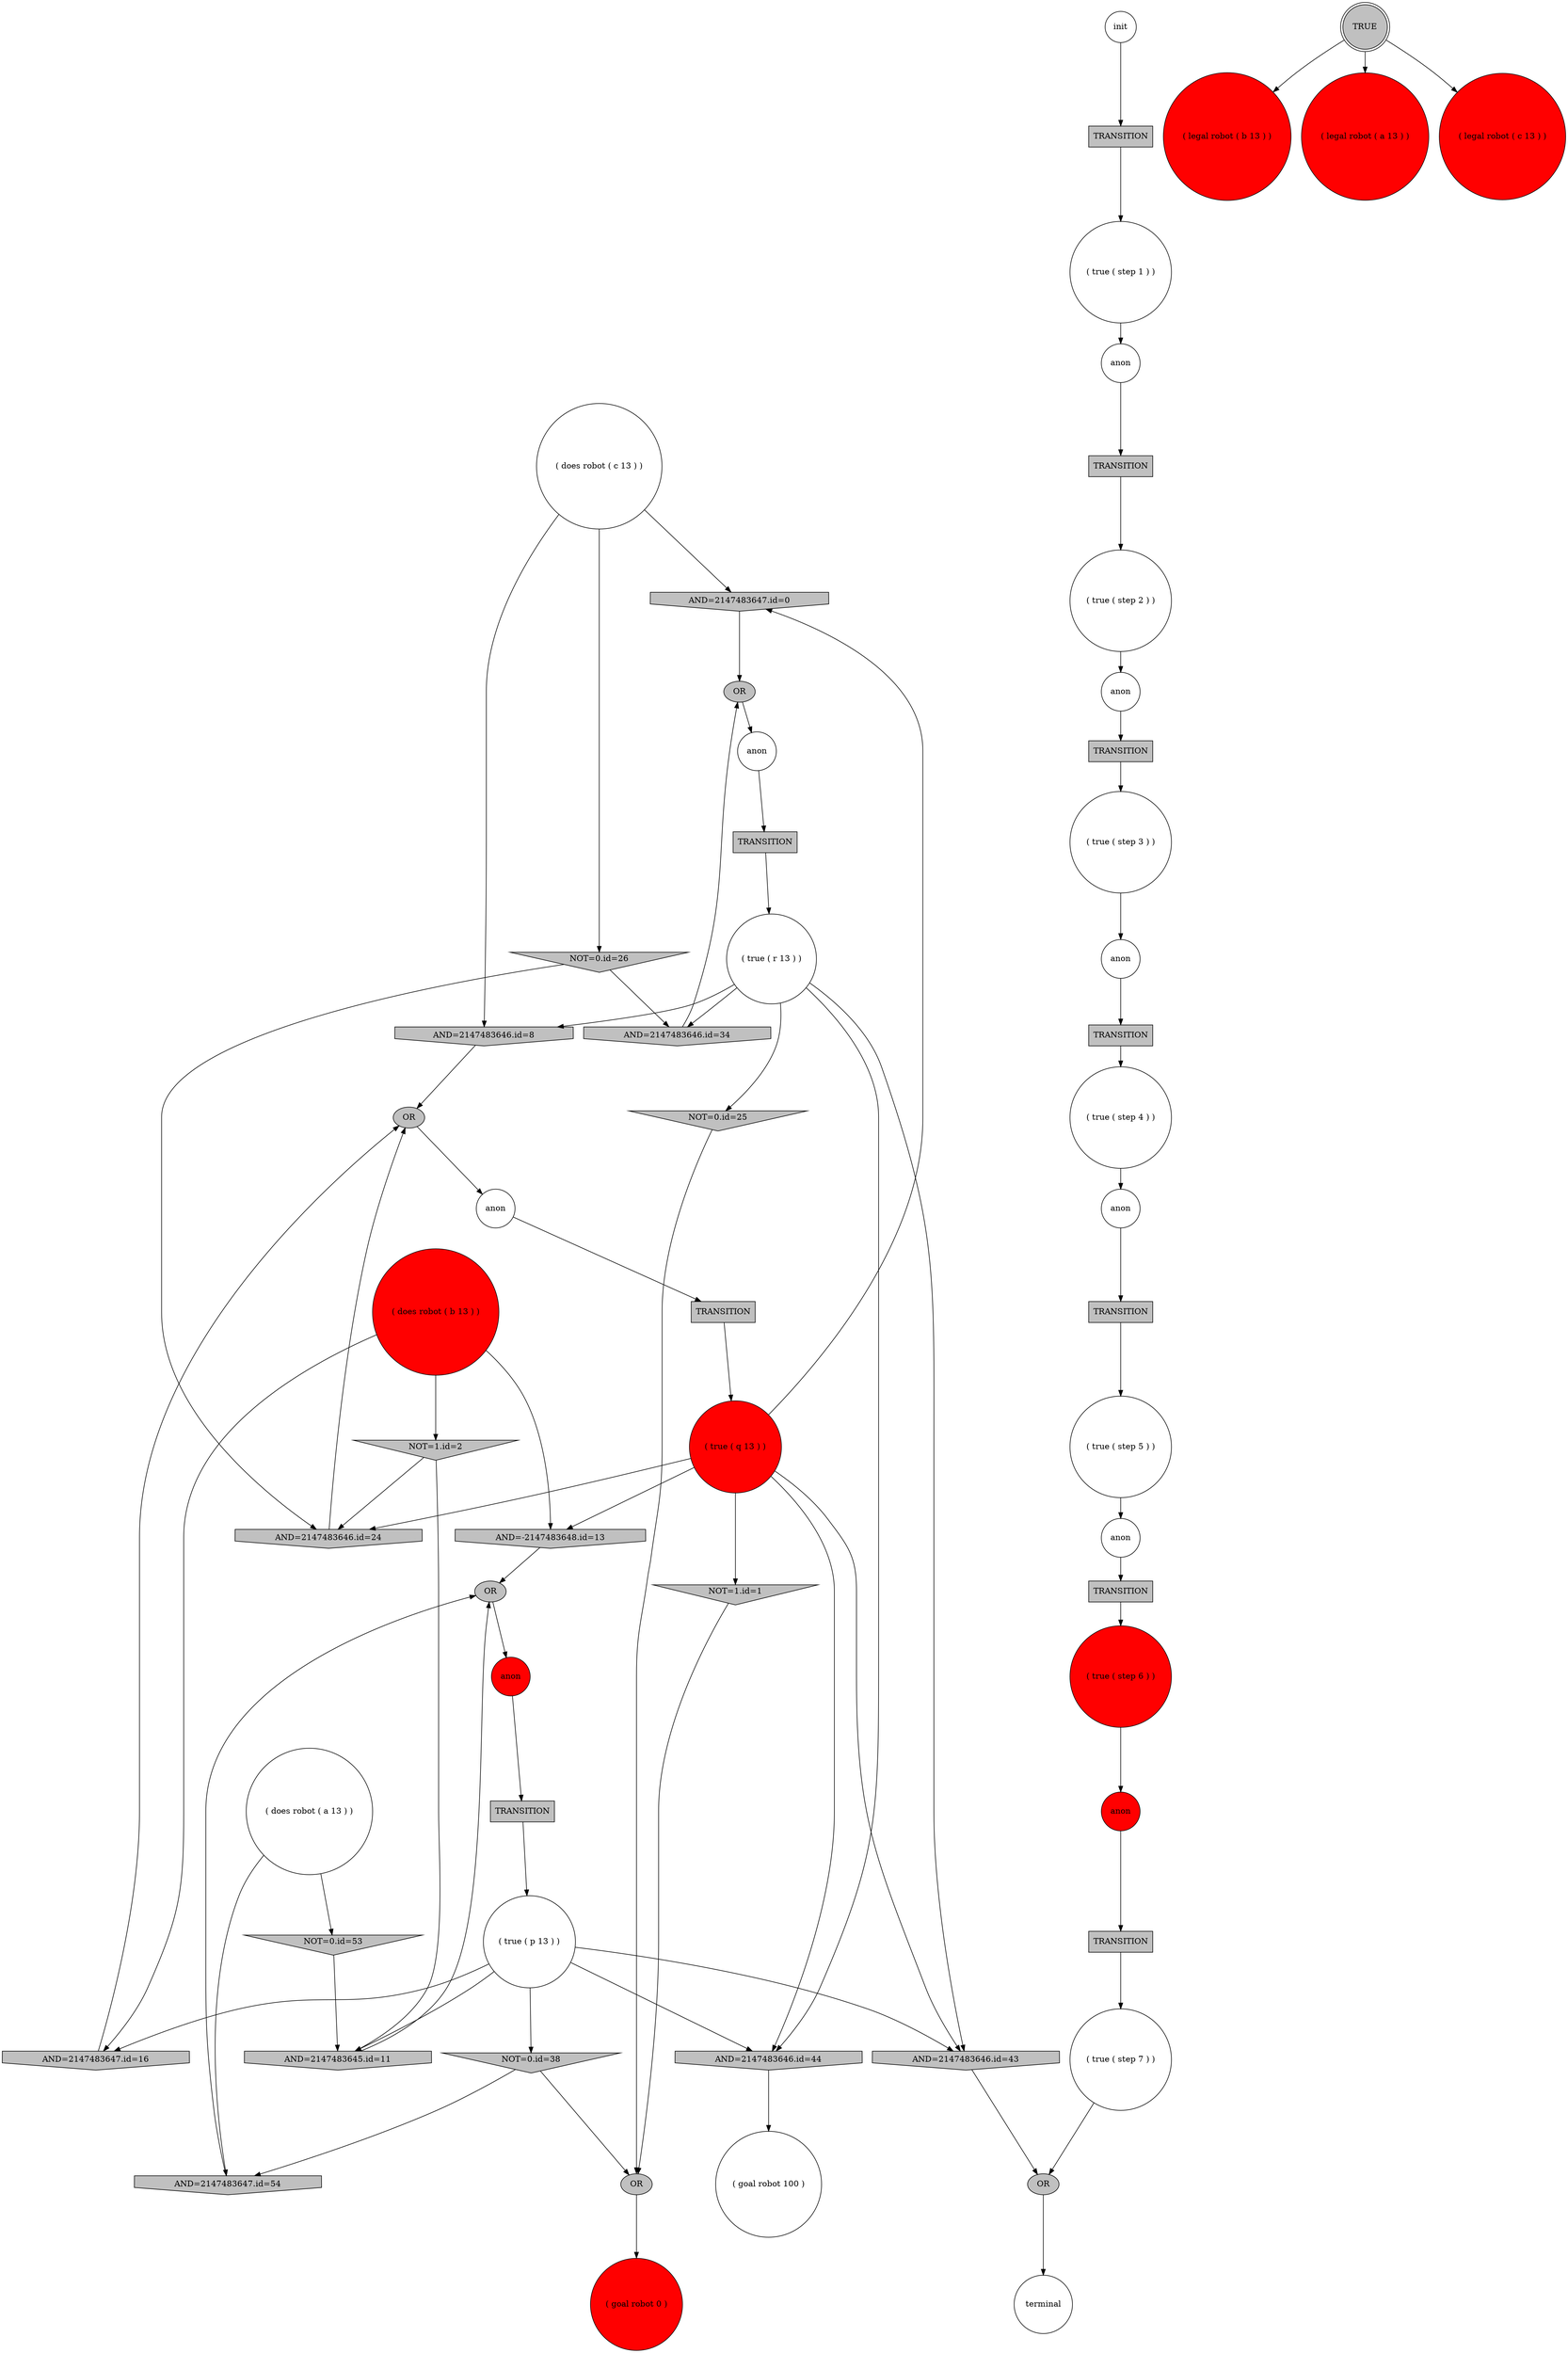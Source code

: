 digraph propNet
{
	"@57c63fd4"[shape=invhouse, style= filled, fillcolor=grey, label="AND=2147483647.id=0"]; "@57c63fd4"->"@2f52383f"; 
	"@3ea82eb3"[shape=invtriangle, style= filled, fillcolor=grey, label="NOT=1.id=1"]; "@3ea82eb3"->"@16cad9d0"; 
	"@9344906"[shape=invtriangle, style= filled, fillcolor=grey, label="NOT=1.id=2"]; "@9344906"->"@1a262acc"; "@9344906"->"@3b989906"; 
	"@60510866"[shape=circle, style= filled, fillcolor=white, label="( true ( step 1 ) )"]; "@60510866"->"@2db2aea7"; 
	"@47acaff8"[shape=ellipse, style= filled, fillcolor=grey, label="OR"]; "@47acaff8"->"@71cf3749"; 
	"@253f9db2"[shape=box, style= filled, fillcolor=grey, label="TRANSITION"]; "@253f9db2"->"@60510866"; 
	"@3e11268c"[shape=box, style= filled, fillcolor=grey, label="TRANSITION"]; "@3e11268c"->"@597f3b80"; 
	"@2c5984ec"[shape=circle, style= filled, fillcolor=red, label="( legal robot ( b 13 ) )"]; 
	"@1bd0036b"[shape=invhouse, style= filled, fillcolor=grey, label="AND=2147483646.id=8"]; "@1bd0036b"->"@47acaff8"; 
	"@340ab4ce"[shape=circle, style= filled, fillcolor=white, label="( true ( p 13 ) )"]; "@340ab4ce"->"@107ca1dc"; "@340ab4ce"->"@5ef5abb5"; "@340ab4ce"->"@7d003127"; "@340ab4ce"->"@1a262acc"; "@340ab4ce"->"@454ab054"; 
	"@20f0002e"[shape=circle, style= filled, fillcolor=white, label="init"]; "@20f0002e"->"@253f9db2"; 
	"@1a262acc"[shape=invhouse, style= filled, fillcolor=grey, label="AND=2147483645.id=11"]; "@1a262acc"->"@5a863354"; 
	"@3fb54ea2"[shape=circle, style= filled, fillcolor=white, label="anon"]; "@3fb54ea2"->"@26a9c758"; 
	"@73efaac1"[shape=invhouse, style= filled, fillcolor=grey, label="AND=-2147483648.id=13"]; "@73efaac1"->"@5a863354"; 
	"@32e7db8d"[shape=circle, style= filled, fillcolor=white, label="anon"]; "@32e7db8d"->"@61b7d567"; 
	"@422f3355"[shape=circle, style= filled, fillcolor=white, label="anon"]; "@422f3355"->"@3fa2f60f"; 
	"@107ca1dc"[shape=invhouse, style= filled, fillcolor=grey, label="AND=2147483647.id=16"]; "@107ca1dc"->"@47acaff8"; 
	"@3fa2f60f"[shape=box, style= filled, fillcolor=grey, label="TRANSITION"]; "@3fa2f60f"->"@3385acf3"; 
	"@404721ff"[shape=circle, style= filled, fillcolor=white, label="( true ( step 4 ) )"]; "@404721ff"->"@b99a518"; 
	"@5a863354"[shape=ellipse, style= filled, fillcolor=grey, label="OR"]; "@5a863354"->"@3c6bb777"; 
	"@26a9c758"[shape=box, style= filled, fillcolor=grey, label="TRANSITION"]; "@26a9c758"->"@7eb17911"; 
	"@58f36ac3"[shape=box, style= filled, fillcolor=grey, label="TRANSITION"]; "@58f36ac3"->"@28c43b33"; 
	"@27e52da1"[shape=circle, style= filled, fillcolor=red, label="( legal robot ( a 13 ) )"]; 
	"@555bef08"[shape=circle, style= filled, fillcolor=red, label="( true ( step 6 ) )"]; "@555bef08"->"@79189284"; 
	"@3b989906"[shape=invhouse, style= filled, fillcolor=grey, label="AND=2147483646.id=24"]; "@3b989906"->"@47acaff8"; 
	"@6cc5d679"[shape=invtriangle, style= filled, fillcolor=grey, label="NOT=0.id=25"]; "@6cc5d679"->"@16cad9d0"; 
	"@e095cc4"[shape=invtriangle, style= filled, fillcolor=grey, label="NOT=0.id=26"]; "@e095cc4"->"@3fdf3c1d"; "@e095cc4"->"@3b989906"; 
	"@7012d2c9"[shape=circle, style= filled, fillcolor=white, label="anon"]; "@7012d2c9"->"@434bd586"; 
	"@597f3b80"[shape=circle, style= filled, fillcolor=red, label="( true ( q 13 ) )"]; "@597f3b80"->"@5ef5abb5"; "@597f3b80"->"@57c63fd4"; "@597f3b80"->"@3ea82eb3"; "@597f3b80"->"@3b989906"; "@597f3b80"->"@73efaac1"; "@597f3b80"->"@454ab054"; 
	"@2db2aea7"[shape=circle, style= filled, fillcolor=white, label="anon"]; "@2db2aea7"->"@15539089"; 
	"@3c6bb777"[shape=circle, style= filled, fillcolor=red, label="anon"]; "@3c6bb777"->"@5ef4325d"; 
	"@9183278"[shape=ellipse, style= filled, fillcolor=grey, label="OR"]; "@9183278"->"@6fe068eb"; 
	"@59033a79"[shape=circle, style= filled, fillcolor=red, label="( legal robot ( c 13 ) )"]; 
	"@79189284"[shape=circle, style= filled, fillcolor=red, label="anon"]; "@79189284"->"@58f36ac3"; 
	"@3fdf3c1d"[shape=invhouse, style= filled, fillcolor=grey, label="AND=2147483646.id=34"]; "@3fdf3c1d"->"@2f52383f"; 
	"@43eb7001"[shape=circle, style= filled, fillcolor=white, label="( true ( step 2 ) )"]; "@43eb7001"->"@3fb54ea2"; 
	"@28c43b33"[shape=circle, style= filled, fillcolor=white, label="( true ( step 7 ) )"]; "@28c43b33"->"@9183278"; 
	"@384cfc6e"[shape=circle, style= filled, fillcolor=white, label="( goal robot 100 )"]; 
	"@7d003127"[shape=invtriangle, style= filled, fillcolor=grey, label="NOT=0.id=38"]; "@7d003127"->"@3355bc56"; "@7d003127"->"@16cad9d0"; 
	"@29768d48"[shape=circle, style= filled, fillcolor=white, label="( does robot ( c 13 ) )"]; "@29768d48"->"@57c63fd4"; "@29768d48"->"@1bd0036b"; "@29768d48"->"@e095cc4"; 
	"@35f27157"[shape=box, style= filled, fillcolor=grey, label="TRANSITION"]; "@35f27157"->"@594c8f42"; 
	"@5ef4325d"[shape=box, style= filled, fillcolor=grey, label="TRANSITION"]; "@5ef4325d"->"@340ab4ce"; 
	"@61b7d567"[shape=box, style= filled, fillcolor=grey, label="TRANSITION"]; "@61b7d567"->"@555bef08"; 
	"@454ab054"[shape=invhouse, style= filled, fillcolor=grey, label="AND=2147483646.id=43"]; "@454ab054"->"@9183278"; 
	"@5ef5abb5"[shape=invhouse, style= filled, fillcolor=grey, label="AND=2147483646.id=44"]; "@5ef5abb5"->"@384cfc6e"; 
	"@3f622202"[shape=circle, style= filled, fillcolor=white, label="( does robot ( a 13 ) )"]; "@3f622202"->"@3355bc56"; "@3f622202"->"@7672d091"; 
	"@6c6069f8"[shape=circle, style= filled, fillcolor=red, label="( does robot ( b 13 ) )"]; "@6c6069f8"->"@107ca1dc"; "@6c6069f8"->"@9344906"; "@6c6069f8"->"@73efaac1"; 
	"@1375eed2"[shape=doublecircle, style= filled, fillcolor=grey, label="TRUE"]; "@1375eed2"->"@2c5984ec"; "@1375eed2"->"@27e52da1"; "@1375eed2"->"@59033a79"; 
	"@15539089"[shape=box, style= filled, fillcolor=grey, label="TRANSITION"]; "@15539089"->"@43eb7001"; 
	"@594c8f42"[shape=circle, style= filled, fillcolor=white, label="( true ( step 5 ) )"]; "@594c8f42"->"@32e7db8d"; 
	"@b99a518"[shape=circle, style= filled, fillcolor=white, label="anon"]; "@b99a518"->"@35f27157"; 
	"@71cf3749"[shape=circle, style= filled, fillcolor=white, label="anon"]; "@71cf3749"->"@3e11268c"; 
	"@434bd586"[shape=box, style= filled, fillcolor=grey, label="TRANSITION"]; "@434bd586"->"@404721ff"; 
	"@7672d091"[shape=invtriangle, style= filled, fillcolor=grey, label="NOT=0.id=53"]; "@7672d091"->"@1a262acc"; 
	"@3355bc56"[shape=invhouse, style= filled, fillcolor=grey, label="AND=2147483647.id=54"]; "@3355bc56"->"@5a863354"; 
	"@6fe068eb"[shape=circle, style= filled, fillcolor=white, label="terminal"]; 
	"@16cad9d0"[shape=ellipse, style= filled, fillcolor=grey, label="OR"]; "@16cad9d0"->"@54fea36e"; 
	"@2f52383f"[shape=ellipse, style= filled, fillcolor=grey, label="OR"]; "@2f52383f"->"@422f3355"; 
	"@3385acf3"[shape=circle, style= filled, fillcolor=white, label="( true ( r 13 ) )"]; "@3385acf3"->"@5ef5abb5"; "@3385acf3"->"@3fdf3c1d"; "@3385acf3"->"@1bd0036b"; "@3385acf3"->"@6cc5d679"; "@3385acf3"->"@454ab054"; 
	"@54fea36e"[shape=circle, style= filled, fillcolor=red, label="( goal robot 0 )"]; 
	"@7eb17911"[shape=circle, style= filled, fillcolor=white, label="( true ( step 3 ) )"]; "@7eb17911"->"@7012d2c9"; 
}